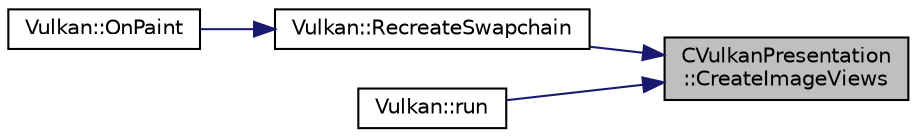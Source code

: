 digraph "CVulkanPresentation::CreateImageViews"
{
 // LATEX_PDF_SIZE
  edge [fontname="Helvetica",fontsize="10",labelfontname="Helvetica",labelfontsize="10"];
  node [fontname="Helvetica",fontsize="10",shape=record];
  rankdir="RL";
  Node1 [label="CVulkanPresentation\l::CreateImageViews",height=0.2,width=0.4,color="black", fillcolor="grey75", style="filled", fontcolor="black",tooltip=" "];
  Node1 -> Node2 [dir="back",color="midnightblue",fontsize="10",style="solid"];
  Node2 [label="Vulkan::RecreateSwapchain",height=0.2,width=0.4,color="black", fillcolor="white", style="filled",URL="$class_vulkan.html#a1e6aff6138f0fb7caf57ee08899a80ae",tooltip=" "];
  Node2 -> Node3 [dir="back",color="midnightblue",fontsize="10",style="solid"];
  Node3 [label="Vulkan::OnPaint",height=0.2,width=0.4,color="black", fillcolor="white", style="filled",URL="$class_vulkan.html#a8419ba17f9b9d068cf3b07e5c71349f9",tooltip=" "];
  Node1 -> Node4 [dir="back",color="midnightblue",fontsize="10",style="solid"];
  Node4 [label="Vulkan::run",height=0.2,width=0.4,color="black", fillcolor="white", style="filled",URL="$class_vulkan.html#a907b374b775bdfef3a85993ba8d75115",tooltip=" "];
}

